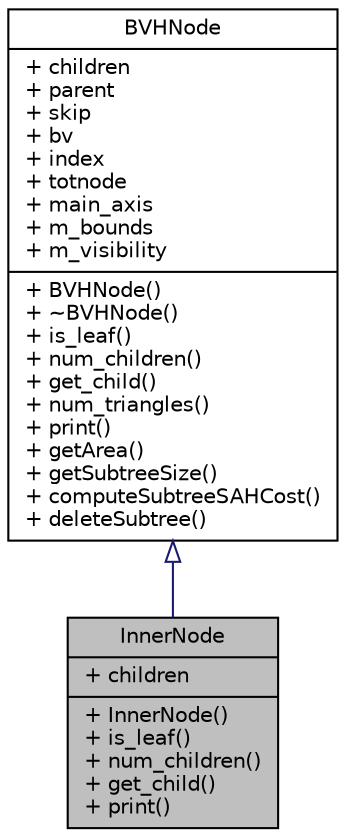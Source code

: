 digraph G
{
  edge [fontname="Helvetica",fontsize="10",labelfontname="Helvetica",labelfontsize="10"];
  node [fontname="Helvetica",fontsize="10",shape=record];
  Node1 [label="{InnerNode\n|+ children\l|+ InnerNode()\l+ is_leaf()\l+ num_children()\l+ get_child()\l+ print()\l}",height=0.2,width=0.4,color="black", fillcolor="grey75", style="filled" fontcolor="black"];
  Node2 -> Node1 [dir=back,color="midnightblue",fontsize="10",style="solid",arrowtail="empty",fontname="Helvetica"];
  Node2 [label="{BVHNode\n|+ children\l+ parent\l+ skip\l+ bv\l+ index\l+ totnode\l+ main_axis\l+ m_bounds\l+ m_visibility\l|+ BVHNode()\l+ ~BVHNode()\l+ is_leaf()\l+ num_children()\l+ get_child()\l+ num_triangles()\l+ print()\l+ getArea()\l+ getSubtreeSize()\l+ computeSubtreeSAHCost()\l+ deleteSubtree()\l}",height=0.2,width=0.4,color="black", fillcolor="white", style="filled",URL="$d4/d59/structBVHNode.html"];
}
